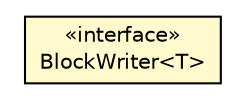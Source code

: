 #!/usr/local/bin/dot
#
# Class diagram 
# Generated by UMLGraph version 5.1 (http://www.umlgraph.org/)
#

digraph G {
	edge [fontname="Helvetica",fontsize=10,labelfontname="Helvetica",labelfontsize=10];
	node [fontname="Helvetica",fontsize=10,shape=plaintext];
	nodesep=0.25;
	ranksep=0.5;
	// org.androidtransfuse.gen.ExceptionWrapper.BlockWriter<T>
	c112858 [label=<<table title="org.androidtransfuse.gen.ExceptionWrapper.BlockWriter" border="0" cellborder="1" cellspacing="0" cellpadding="2" port="p" bgcolor="lemonChiffon" href="./ExceptionWrapper.BlockWriter.html">
		<tr><td><table border="0" cellspacing="0" cellpadding="1">
<tr><td align="center" balign="center"> &#171;interface&#187; </td></tr>
<tr><td align="center" balign="center"> BlockWriter&lt;T&gt; </td></tr>
		</table></td></tr>
		</table>>, fontname="Helvetica", fontcolor="black", fontsize=10.0];
}

